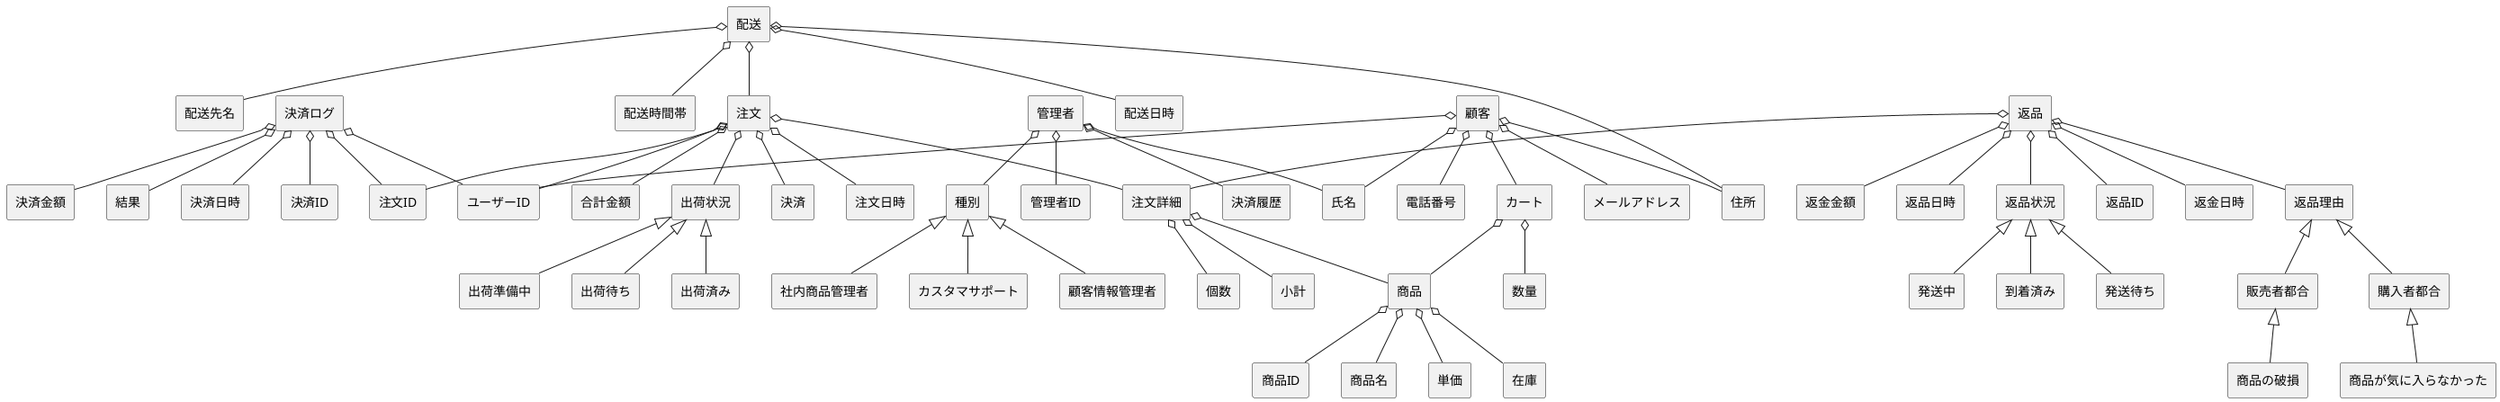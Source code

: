 @startuml ドメインモデル図
skinparam componentStyle rectangle

[配送] o-- [配送日時]
[配送] o-- [配送先名]
[配送] o-- [配送時間帯]
[配送] o-- [注文]
[配送] o-- [住所]

[決済ログ] o-- [決済ID]
[決済ログ] o-- [決済金額]
[決済ログ] o-- [決済日時]
[決済ログ] o-- [結果]
[決済ログ] o-- [注文ID]
[決済ログ] o-- [ユーザーID]

[顧客] o-- [氏名]
[顧客] o-- [カート]
[顧客] o-- [住所]
[顧客] o-- [ユーザーID]
[顧客] o-- [メールアドレス]
[顧客] o-- [電話番号]

[管理者] o-- [氏名]
[管理者] o-- [管理者ID]
[管理者] o-- [決済履歴]
[管理者] o-- [種別]

[注文] o-- [注文日時]
[注文] o-- [注文ID]
[注文] o-- [合計金額]
[注文] o-- [出荷状況]
[注文] o-- [決済]
[注文] o-- [ユーザーID]
[注文] o-- [注文詳細]

[カート] o-- [数量]
[カート] o-- [商品]

[商品] o-- [商品ID]
[商品] o-- [商品名]
[商品] o-- [単価]
[商品] o-- [在庫]

[注文詳細] o-- [小計]
[注文詳細] o-- [個数]
[注文詳細] o-- [商品]

[返品] o-- [返金金額]
[返品] o-- [返品日時]
[返品] o-- [返品状況]
[返品] o-- [返品ID]
[返品] o-- [返金日時]
[返品] o-- [返品理由]
[返品] o-- [注文詳細]

[出荷状況] <|-- [出荷準備中]
[出荷状況] <|-- [出荷待ち]
[出荷状況] <|-- [出荷済み]

[返品理由] <|-- [購入者都合]
[返品理由] <|-- [販売者都合]

[購入者都合] <|-- [商品が気に入らなかった]
[販売者都合] <|-- [商品の破損]

[種別] <|-- [顧客情報管理者]
[種別] <|-- [社内商品管理者]
[種別] <|-- [カスタマサポート]

[返品状況] <|-- [発送待ち]
[返品状況] <|-- [発送中]
[返品状況] <|-- [到着済み]

@enduml